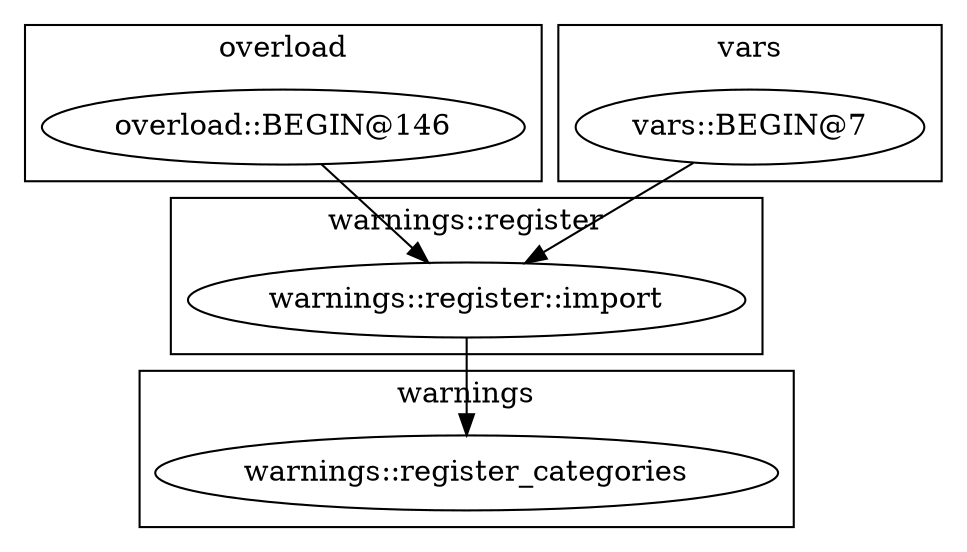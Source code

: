 digraph {
graph [overlap=false]
subgraph cluster_warnings {
	label="warnings";
	"warnings::register_categories";
}
subgraph cluster_overload {
	label="overload";
	"overload::BEGIN@146";
}
subgraph cluster_vars {
	label="vars";
	"vars::BEGIN@7";
}
subgraph cluster_warnings_register {
	label="warnings::register";
	"warnings::register::import";
}
"warnings::register::import" -> "warnings::register_categories";
"overload::BEGIN@146" -> "warnings::register::import";
"vars::BEGIN@7" -> "warnings::register::import";
}

